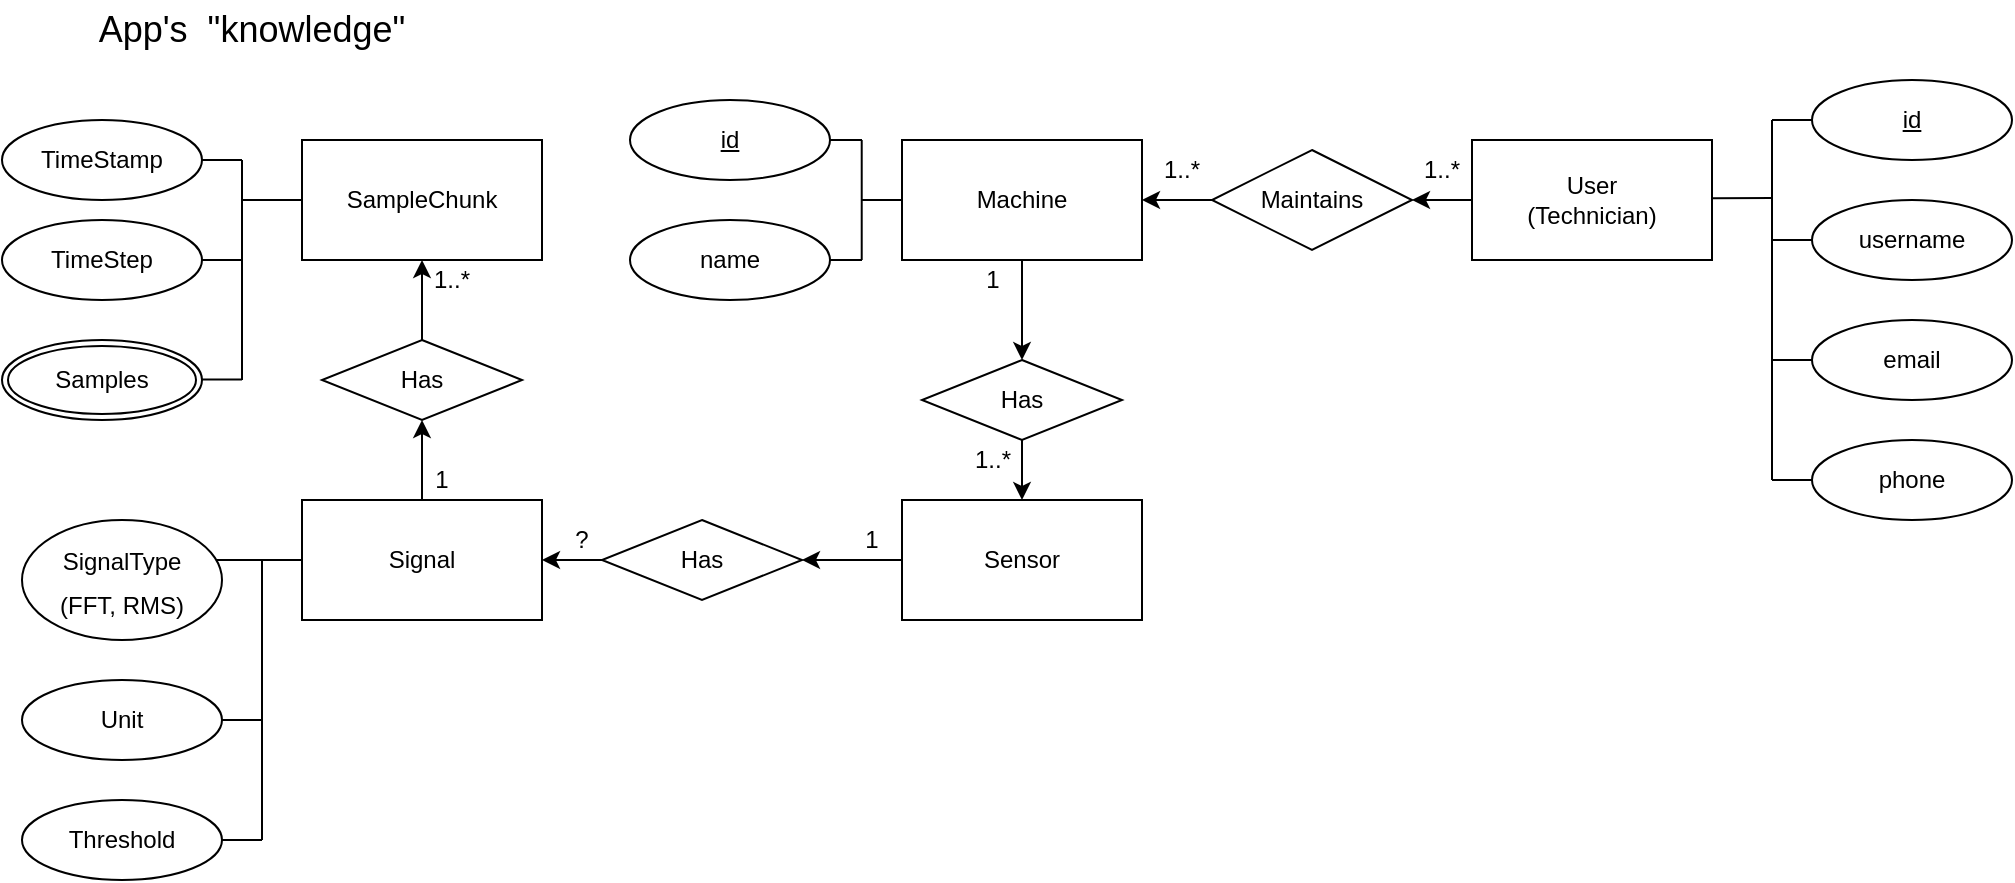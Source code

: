 <mxfile version="13.6.5" type="github">
  <diagram id="A_K9iTcbYyTkNCHJsZhD" name="Page-1">
    <mxGraphModel dx="1228" dy="1006" grid="1" gridSize="10" guides="1" tooltips="1" connect="1" arrows="1" fold="1" page="1" pageScale="1" pageWidth="827" pageHeight="1169" math="0" shadow="0">
      <root>
        <mxCell id="0" />
        <mxCell id="1" parent="0" />
        <mxCell id="Ka7_JeoY7FTha2EHZpds-73" style="edgeStyle=orthogonalEdgeStyle;rounded=0;orthogonalLoop=1;jettySize=auto;html=1;exitX=0.5;exitY=1;exitDx=0;exitDy=0;entryX=0.5;entryY=0;entryDx=0;entryDy=0;" parent="1" source="Ka7_JeoY7FTha2EHZpds-1" target="Ka7_JeoY7FTha2EHZpds-28" edge="1">
          <mxGeometry relative="1" as="geometry" />
        </mxCell>
        <mxCell id="Ka7_JeoY7FTha2EHZpds-1" value="" style="rounded=0;whiteSpace=wrap;html=1;" parent="1" vertex="1">
          <mxGeometry x="500" y="100" width="120" height="60" as="geometry" />
        </mxCell>
        <mxCell id="Ka7_JeoY7FTha2EHZpds-2" value="Machine" style="text;html=1;strokeColor=none;fillColor=none;align=center;verticalAlign=middle;whiteSpace=wrap;rounded=0;" parent="1" vertex="1">
          <mxGeometry x="530" y="120" width="60" height="20" as="geometry" />
        </mxCell>
        <mxCell id="Ka7_JeoY7FTha2EHZpds-81" style="edgeStyle=orthogonalEdgeStyle;rounded=0;orthogonalLoop=1;jettySize=auto;html=1;exitX=0;exitY=0.5;exitDx=0;exitDy=0;entryX=1;entryY=0.5;entryDx=0;entryDy=0;" parent="1" source="Ka7_JeoY7FTha2EHZpds-3" target="Ka7_JeoY7FTha2EHZpds-78" edge="1">
          <mxGeometry relative="1" as="geometry" />
        </mxCell>
        <mxCell id="Ka7_JeoY7FTha2EHZpds-3" value="Sensor" style="rounded=0;whiteSpace=wrap;html=1;" parent="1" vertex="1">
          <mxGeometry x="500" y="280" width="120" height="60" as="geometry" />
        </mxCell>
        <mxCell id="Ka7_JeoY7FTha2EHZpds-5" value="1" style="text;html=1;align=center;verticalAlign=middle;resizable=0;points=[];autosize=1;" parent="1" vertex="1">
          <mxGeometry x="535" y="160" width="20" height="20" as="geometry" />
        </mxCell>
        <mxCell id="Ka7_JeoY7FTha2EHZpds-6" value="1..*" style="text;html=1;align=center;verticalAlign=middle;resizable=0;points=[];autosize=1;" parent="1" vertex="1">
          <mxGeometry x="530" y="250" width="30" height="20" as="geometry" />
        </mxCell>
        <mxCell id="Ka7_JeoY7FTha2EHZpds-18" style="edgeStyle=orthogonalEdgeStyle;rounded=0;orthogonalLoop=1;jettySize=auto;html=1;exitX=0;exitY=0.5;exitDx=0;exitDy=0;" parent="1" source="Ka7_JeoY7FTha2EHZpds-8" edge="1">
          <mxGeometry relative="1" as="geometry">
            <mxPoint x="755.0" y="130.0" as="targetPoint" />
          </mxGeometry>
        </mxCell>
        <mxCell id="Ka7_JeoY7FTha2EHZpds-8" value="" style="rounded=0;whiteSpace=wrap;html=1;" parent="1" vertex="1">
          <mxGeometry x="785" y="100" width="120" height="60" as="geometry" />
        </mxCell>
        <mxCell id="Ka7_JeoY7FTha2EHZpds-9" value="User (Technician)" style="text;html=1;strokeColor=none;fillColor=none;align=center;verticalAlign=middle;whiteSpace=wrap;rounded=0;" parent="1" vertex="1">
          <mxGeometry x="820" y="115" width="50" height="30" as="geometry" />
        </mxCell>
        <mxCell id="Ka7_JeoY7FTha2EHZpds-20" value="1..*" style="text;html=1;strokeColor=none;fillColor=none;align=center;verticalAlign=middle;whiteSpace=wrap;rounded=0;" parent="1" vertex="1">
          <mxGeometry x="620" y="105" width="40" height="20" as="geometry" />
        </mxCell>
        <mxCell id="Ka7_JeoY7FTha2EHZpds-21" value="1..*" style="text;html=1;strokeColor=none;fillColor=none;align=center;verticalAlign=middle;whiteSpace=wrap;rounded=0;" parent="1" vertex="1">
          <mxGeometry x="755" y="105" width="30" height="20" as="geometry" />
        </mxCell>
        <mxCell id="Ka7_JeoY7FTha2EHZpds-24" value="SampleChunk" style="whiteSpace=wrap;html=1;align=center;" parent="1" vertex="1">
          <mxGeometry x="200" y="100" width="120" height="60" as="geometry" />
        </mxCell>
        <mxCell id="Ka7_JeoY7FTha2EHZpds-80" style="edgeStyle=orthogonalEdgeStyle;rounded=0;orthogonalLoop=1;jettySize=auto;html=1;exitX=0;exitY=0.5;exitDx=0;exitDy=0;entryX=1;entryY=0.5;entryDx=0;entryDy=0;" parent="1" source="Ka7_JeoY7FTha2EHZpds-27" target="Ka7_JeoY7FTha2EHZpds-1" edge="1">
          <mxGeometry relative="1" as="geometry" />
        </mxCell>
        <mxCell id="Ka7_JeoY7FTha2EHZpds-27" value="Maintains" style="shape=rhombus;perimeter=rhombusPerimeter;whiteSpace=wrap;html=1;align=center;" parent="1" vertex="1">
          <mxGeometry x="655" y="105" width="100" height="50" as="geometry" />
        </mxCell>
        <mxCell id="Ka7_JeoY7FTha2EHZpds-72" style="edgeStyle=orthogonalEdgeStyle;rounded=0;orthogonalLoop=1;jettySize=auto;html=1;exitX=0.5;exitY=1;exitDx=0;exitDy=0;entryX=0.5;entryY=0;entryDx=0;entryDy=0;" parent="1" source="Ka7_JeoY7FTha2EHZpds-28" target="Ka7_JeoY7FTha2EHZpds-3" edge="1">
          <mxGeometry relative="1" as="geometry" />
        </mxCell>
        <mxCell id="Ka7_JeoY7FTha2EHZpds-28" value="Has" style="shape=rhombus;perimeter=rhombusPerimeter;whiteSpace=wrap;html=1;align=center;" parent="1" vertex="1">
          <mxGeometry x="510" y="210" width="100" height="40" as="geometry" />
        </mxCell>
        <mxCell id="Ka7_JeoY7FTha2EHZpds-34" value="App&#39;s &amp;nbsp;&quot;knowledge&quot;" style="text;html=1;strokeColor=none;fillColor=none;align=center;verticalAlign=middle;whiteSpace=wrap;rounded=0;fontSize=18;" parent="1" vertex="1">
          <mxGeometry x="80" y="30" width="190" height="30" as="geometry" />
        </mxCell>
        <mxCell id="Ka7_JeoY7FTha2EHZpds-38" value="email" style="ellipse;whiteSpace=wrap;html=1;align=center;" parent="1" vertex="1">
          <mxGeometry x="955" y="190" width="100" height="40" as="geometry" />
        </mxCell>
        <mxCell id="Ka7_JeoY7FTha2EHZpds-39" value="id" style="ellipse;whiteSpace=wrap;html=1;align=center;fontStyle=4;" parent="1" vertex="1">
          <mxGeometry x="955" y="70" width="100" height="40" as="geometry" />
        </mxCell>
        <mxCell id="Ka7_JeoY7FTha2EHZpds-42" value="phone" style="ellipse;whiteSpace=wrap;html=1;align=center;" parent="1" vertex="1">
          <mxGeometry x="955" y="250" width="100" height="40" as="geometry" />
        </mxCell>
        <mxCell id="Ka7_JeoY7FTha2EHZpds-48" value="" style="endArrow=none;html=1;rounded=0;" parent="1" edge="1">
          <mxGeometry relative="1" as="geometry">
            <mxPoint x="905" y="129.17" as="sourcePoint" />
            <mxPoint x="935" y="129" as="targetPoint" />
          </mxGeometry>
        </mxCell>
        <mxCell id="Ka7_JeoY7FTha2EHZpds-49" value="" style="endArrow=none;html=1;" parent="1" edge="1">
          <mxGeometry width="50" height="50" relative="1" as="geometry">
            <mxPoint x="935" y="270" as="sourcePoint" />
            <mxPoint x="935" y="90" as="targetPoint" />
          </mxGeometry>
        </mxCell>
        <mxCell id="Ka7_JeoY7FTha2EHZpds-50" value="" style="endArrow=none;html=1;entryX=0;entryY=0.5;entryDx=0;entryDy=0;" parent="1" target="Ka7_JeoY7FTha2EHZpds-42" edge="1">
          <mxGeometry width="50" height="50" relative="1" as="geometry">
            <mxPoint x="935" y="270" as="sourcePoint" />
            <mxPoint x="975" y="280" as="targetPoint" />
          </mxGeometry>
        </mxCell>
        <mxCell id="Ka7_JeoY7FTha2EHZpds-52" value="" style="endArrow=none;html=1;entryX=0;entryY=0.5;entryDx=0;entryDy=0;" parent="1" target="Ka7_JeoY7FTha2EHZpds-38" edge="1">
          <mxGeometry width="50" height="50" relative="1" as="geometry">
            <mxPoint x="935" y="210" as="sourcePoint" />
            <mxPoint x="885" y="185" as="targetPoint" />
          </mxGeometry>
        </mxCell>
        <mxCell id="Ka7_JeoY7FTha2EHZpds-53" value="" style="endArrow=none;html=1;entryX=0;entryY=0.5;entryDx=0;entryDy=0;" parent="1" edge="1">
          <mxGeometry width="50" height="50" relative="1" as="geometry">
            <mxPoint x="935" y="150" as="sourcePoint" />
            <mxPoint x="955" y="150" as="targetPoint" />
          </mxGeometry>
        </mxCell>
        <mxCell id="Ka7_JeoY7FTha2EHZpds-54" value="" style="endArrow=none;html=1;entryX=0;entryY=0.5;entryDx=0;entryDy=0;" parent="1" target="Ka7_JeoY7FTha2EHZpds-39" edge="1">
          <mxGeometry width="50" height="50" relative="1" as="geometry">
            <mxPoint x="935" y="90" as="sourcePoint" />
            <mxPoint x="942" y="25" as="targetPoint" />
          </mxGeometry>
        </mxCell>
        <mxCell id="Ka7_JeoY7FTha2EHZpds-59" value="TimeStamp" style="ellipse;whiteSpace=wrap;html=1;align=center;" parent="1" vertex="1">
          <mxGeometry x="50" y="90" width="100" height="40" as="geometry" />
        </mxCell>
        <mxCell id="Ka7_JeoY7FTha2EHZpds-62" value="Unit" style="ellipse;whiteSpace=wrap;html=1;align=center;" parent="1" vertex="1">
          <mxGeometry x="60" y="370" width="100" height="40" as="geometry" />
        </mxCell>
        <mxCell id="Ka7_JeoY7FTha2EHZpds-63" value="" style="endArrow=none;html=1;rounded=0;" parent="1" edge="1">
          <mxGeometry relative="1" as="geometry">
            <mxPoint x="170" y="130" as="sourcePoint" />
            <mxPoint x="200" y="130" as="targetPoint" />
          </mxGeometry>
        </mxCell>
        <mxCell id="Ka7_JeoY7FTha2EHZpds-64" value="" style="endArrow=none;html=1;" parent="1" edge="1">
          <mxGeometry width="50" height="50" relative="1" as="geometry">
            <mxPoint x="150" y="110" as="sourcePoint" />
            <mxPoint x="170" y="110" as="targetPoint" />
          </mxGeometry>
        </mxCell>
        <mxCell id="Ka7_JeoY7FTha2EHZpds-65" value="" style="endArrow=none;html=1;exitX=1;exitY=0.5;exitDx=0;exitDy=0;" parent="1" source="Ka7_JeoY7FTha2EHZpds-62" edge="1">
          <mxGeometry width="50" height="50" relative="1" as="geometry">
            <mxPoint x="230" y="310" as="sourcePoint" />
            <mxPoint x="180" y="390" as="targetPoint" />
          </mxGeometry>
        </mxCell>
        <mxCell id="Ka7_JeoY7FTha2EHZpds-66" value="" style="endArrow=none;html=1;" parent="1" edge="1">
          <mxGeometry width="50" height="50" relative="1" as="geometry">
            <mxPoint x="180" y="450" as="sourcePoint" />
            <mxPoint x="180" y="310" as="targetPoint" />
          </mxGeometry>
        </mxCell>
        <mxCell id="Ka7_JeoY7FTha2EHZpds-67" value="" style="endArrow=none;html=1;exitX=1;exitY=0.5;exitDx=0;exitDy=0;" parent="1" edge="1">
          <mxGeometry width="50" height="50" relative="1" as="geometry">
            <mxPoint x="150" y="219.71" as="sourcePoint" />
            <mxPoint x="170" y="219.71" as="targetPoint" />
          </mxGeometry>
        </mxCell>
        <mxCell id="Ka7_JeoY7FTha2EHZpds-71" value="username" style="ellipse;whiteSpace=wrap;html=1;align=center;" parent="1" vertex="1">
          <mxGeometry x="955" y="130" width="100" height="40" as="geometry" />
        </mxCell>
        <mxCell id="Ka7_JeoY7FTha2EHZpds-77" style="edgeStyle=orthogonalEdgeStyle;rounded=0;orthogonalLoop=1;jettySize=auto;html=1;exitX=0.5;exitY=0;exitDx=0;exitDy=0;entryX=0.5;entryY=1;entryDx=0;entryDy=0;" parent="1" source="Ka7_JeoY7FTha2EHZpds-74" target="Ka7_JeoY7FTha2EHZpds-75" edge="1">
          <mxGeometry relative="1" as="geometry" />
        </mxCell>
        <mxCell id="Ka7_JeoY7FTha2EHZpds-74" value="Signal" style="rounded=0;whiteSpace=wrap;html=1;" parent="1" vertex="1">
          <mxGeometry x="200" y="280" width="120" height="60" as="geometry" />
        </mxCell>
        <mxCell id="Ka7_JeoY7FTha2EHZpds-76" style="edgeStyle=orthogonalEdgeStyle;rounded=0;orthogonalLoop=1;jettySize=auto;html=1;exitX=0.5;exitY=0;exitDx=0;exitDy=0;entryX=0.5;entryY=1;entryDx=0;entryDy=0;" parent="1" source="Ka7_JeoY7FTha2EHZpds-75" target="Ka7_JeoY7FTha2EHZpds-24" edge="1">
          <mxGeometry relative="1" as="geometry" />
        </mxCell>
        <mxCell id="Ka7_JeoY7FTha2EHZpds-75" value="Has" style="shape=rhombus;perimeter=rhombusPerimeter;whiteSpace=wrap;html=1;align=center;" parent="1" vertex="1">
          <mxGeometry x="210" y="200" width="100" height="40" as="geometry" />
        </mxCell>
        <mxCell id="Ka7_JeoY7FTha2EHZpds-82" style="edgeStyle=orthogonalEdgeStyle;rounded=0;orthogonalLoop=1;jettySize=auto;html=1;exitX=0;exitY=0.5;exitDx=0;exitDy=0;entryX=1;entryY=0.5;entryDx=0;entryDy=0;" parent="1" source="Ka7_JeoY7FTha2EHZpds-78" target="Ka7_JeoY7FTha2EHZpds-74" edge="1">
          <mxGeometry relative="1" as="geometry">
            <mxPoint x="330" y="310" as="targetPoint" />
          </mxGeometry>
        </mxCell>
        <mxCell id="Ka7_JeoY7FTha2EHZpds-78" value="Has" style="shape=rhombus;perimeter=rhombusPerimeter;whiteSpace=wrap;html=1;align=center;" parent="1" vertex="1">
          <mxGeometry x="350" y="290" width="100" height="40" as="geometry" />
        </mxCell>
        <mxCell id="Ka7_JeoY7FTha2EHZpds-84" value="?" style="text;html=1;strokeColor=none;fillColor=none;align=center;verticalAlign=middle;whiteSpace=wrap;rounded=0;" parent="1" vertex="1">
          <mxGeometry x="320" y="290" width="40" height="20" as="geometry" />
        </mxCell>
        <mxCell id="Ka7_JeoY7FTha2EHZpds-85" value="1" style="text;html=1;strokeColor=none;fillColor=none;align=center;verticalAlign=middle;whiteSpace=wrap;rounded=0;" parent="1" vertex="1">
          <mxGeometry x="470" y="290" width="30" height="20" as="geometry" />
        </mxCell>
        <mxCell id="Ka7_JeoY7FTha2EHZpds-86" value="1" style="text;html=1;strokeColor=none;fillColor=none;align=center;verticalAlign=middle;whiteSpace=wrap;rounded=0;" parent="1" vertex="1">
          <mxGeometry x="260" y="260" width="20" height="20" as="geometry" />
        </mxCell>
        <mxCell id="Ka7_JeoY7FTha2EHZpds-87" value="1..*" style="text;html=1;strokeColor=none;fillColor=none;align=center;verticalAlign=middle;whiteSpace=wrap;rounded=0;" parent="1" vertex="1">
          <mxGeometry x="260" y="160" width="30" height="20" as="geometry" />
        </mxCell>
        <mxCell id="Ka7_JeoY7FTha2EHZpds-88" value="" style="endArrow=none;html=1;fontSize=18;entryX=0;entryY=0.5;entryDx=0;entryDy=0;" parent="1" target="Ka7_JeoY7FTha2EHZpds-74" edge="1">
          <mxGeometry width="50" height="50" relative="1" as="geometry">
            <mxPoint x="150" y="310" as="sourcePoint" />
            <mxPoint x="120" y="290" as="targetPoint" />
          </mxGeometry>
        </mxCell>
        <mxCell id="Ka7_JeoY7FTha2EHZpds-89" value="&lt;span style=&quot;font-size: 12px&quot;&gt;SignalType&lt;br&gt;(FFT, RMS)&lt;br&gt;&lt;/span&gt;" style="ellipse;whiteSpace=wrap;html=1;align=center;fontSize=18;" parent="1" vertex="1">
          <mxGeometry x="60" y="290" width="100" height="60" as="geometry" />
        </mxCell>
        <mxCell id="Rr89790ZREREWkD3iGmF-1" value="" style="endArrow=none;html=1;" parent="1" edge="1">
          <mxGeometry width="50" height="50" relative="1" as="geometry">
            <mxPoint x="170" y="220" as="sourcePoint" />
            <mxPoint x="170" y="110" as="targetPoint" />
          </mxGeometry>
        </mxCell>
        <mxCell id="Rr89790ZREREWkD3iGmF-2" value="" style="endArrow=none;html=1;entryX=1;entryY=0.5;entryDx=0;entryDy=0;" parent="1" target="Rr89790ZREREWkD3iGmF-3" edge="1">
          <mxGeometry width="50" height="50" relative="1" as="geometry">
            <mxPoint x="180" y="450" as="sourcePoint" />
            <mxPoint x="251" y="389.5" as="targetPoint" />
          </mxGeometry>
        </mxCell>
        <mxCell id="Rr89790ZREREWkD3iGmF-3" value="Threshold" style="ellipse;whiteSpace=wrap;html=1;align=center;" parent="1" vertex="1">
          <mxGeometry x="60" y="430" width="100" height="40" as="geometry" />
        </mxCell>
        <mxCell id="X1-eP5GNoeycg-1rSN3D-5" value="name" style="ellipse;whiteSpace=wrap;html=1;align=center;" parent="1" vertex="1">
          <mxGeometry x="364" y="140" width="100" height="40" as="geometry" />
        </mxCell>
        <mxCell id="X1-eP5GNoeycg-1rSN3D-7" value="id" style="ellipse;whiteSpace=wrap;html=1;align=center;fontStyle=4;" parent="1" vertex="1">
          <mxGeometry x="364" y="80" width="100" height="40" as="geometry" />
        </mxCell>
        <mxCell id="X1-eP5GNoeycg-1rSN3D-8" value="" style="endArrow=none;html=1;" parent="1" edge="1">
          <mxGeometry width="50" height="50" relative="1" as="geometry">
            <mxPoint x="479.86" y="160" as="sourcePoint" />
            <mxPoint x="479.86" y="100" as="targetPoint" />
          </mxGeometry>
        </mxCell>
        <mxCell id="X1-eP5GNoeycg-1rSN3D-11" value="" style="endArrow=none;html=1;entryX=1;entryY=0.5;entryDx=0;entryDy=0;" parent="1" target="X1-eP5GNoeycg-1rSN3D-5" edge="1">
          <mxGeometry width="50" height="50" relative="1" as="geometry">
            <mxPoint x="480" y="160" as="sourcePoint" />
            <mxPoint x="490" y="160" as="targetPoint" />
          </mxGeometry>
        </mxCell>
        <mxCell id="X1-eP5GNoeycg-1rSN3D-12" value="" style="endArrow=none;html=1;exitX=1;exitY=0.5;exitDx=0;exitDy=0;" parent="1" source="X1-eP5GNoeycg-1rSN3D-7" edge="1">
          <mxGeometry width="50" height="50" relative="1" as="geometry">
            <mxPoint x="490" y="230" as="sourcePoint" />
            <mxPoint x="480" y="100" as="targetPoint" />
          </mxGeometry>
        </mxCell>
        <mxCell id="X1-eP5GNoeycg-1rSN3D-13" value="" style="endArrow=none;html=1;" parent="1" target="Ka7_JeoY7FTha2EHZpds-1" edge="1">
          <mxGeometry width="50" height="50" relative="1" as="geometry">
            <mxPoint x="480" y="130" as="sourcePoint" />
            <mxPoint x="520" y="150" as="targetPoint" />
          </mxGeometry>
        </mxCell>
        <mxCell id="Ow13D0udRkTMBKkFioaj-1" value="Samples" style="ellipse;shape=doubleEllipse;margin=3;whiteSpace=wrap;html=1;align=center;" vertex="1" parent="1">
          <mxGeometry x="50" y="200" width="100" height="40" as="geometry" />
        </mxCell>
        <mxCell id="Ow13D0udRkTMBKkFioaj-2" value="TimeStep" style="ellipse;whiteSpace=wrap;html=1;align=center;" vertex="1" parent="1">
          <mxGeometry x="50" y="140" width="100" height="40" as="geometry" />
        </mxCell>
        <mxCell id="Ow13D0udRkTMBKkFioaj-3" value="" style="endArrow=none;html=1;exitX=1;exitY=0.5;exitDx=0;exitDy=0;" edge="1" parent="1">
          <mxGeometry width="50" height="50" relative="1" as="geometry">
            <mxPoint x="150" y="160" as="sourcePoint" />
            <mxPoint x="170" y="160" as="targetPoint" />
            <Array as="points">
              <mxPoint x="160" y="160" />
            </Array>
          </mxGeometry>
        </mxCell>
      </root>
    </mxGraphModel>
  </diagram>
</mxfile>
